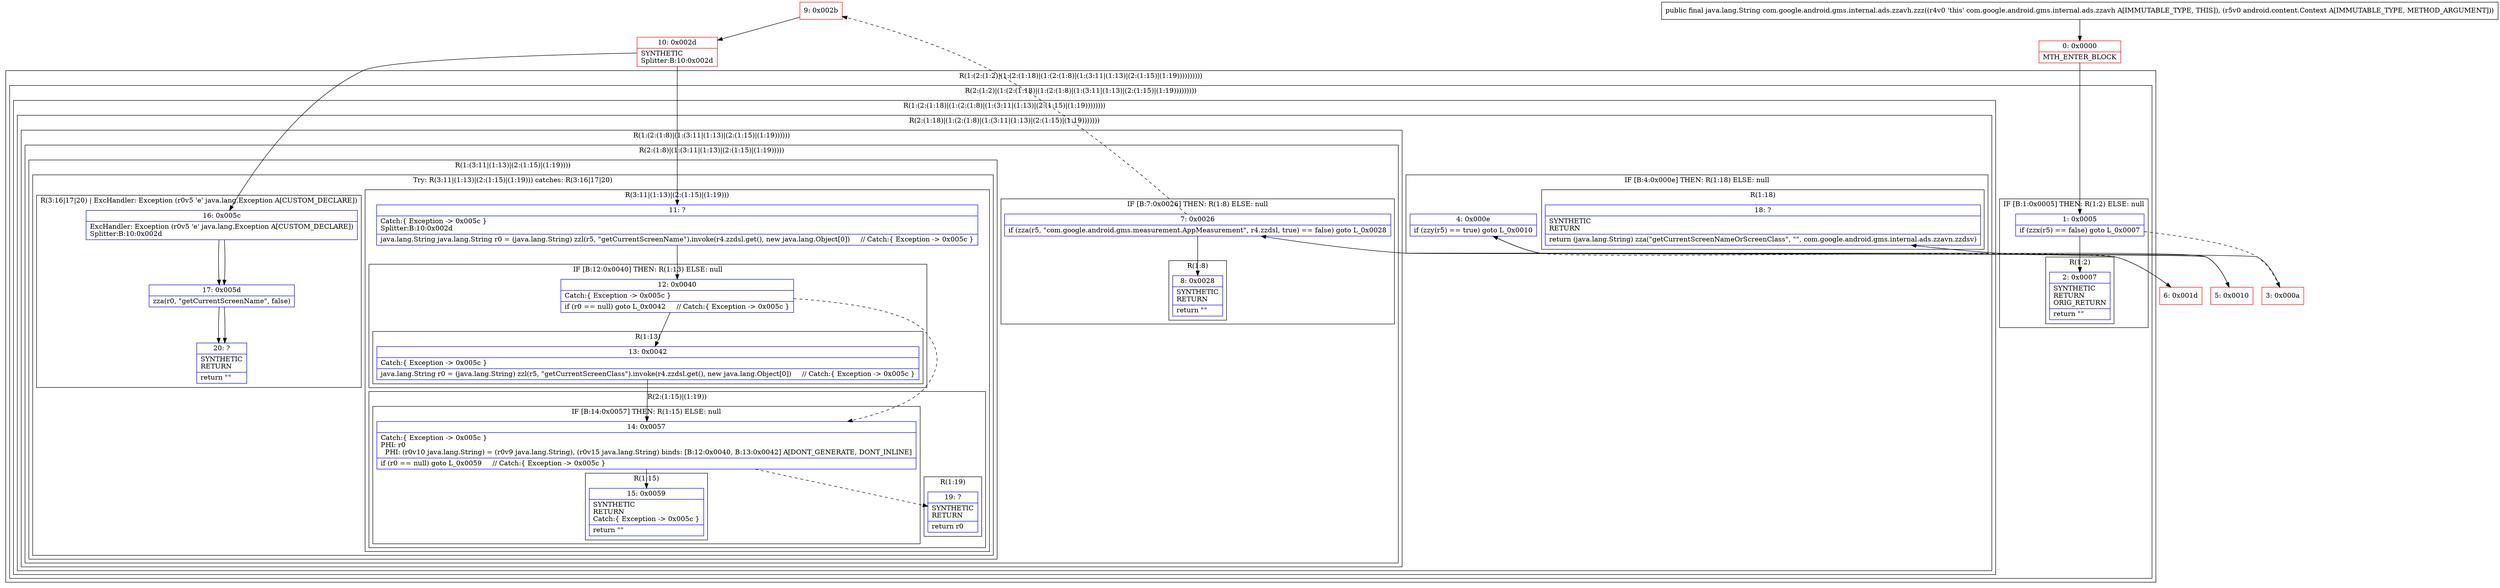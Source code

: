 digraph "CFG forcom.google.android.gms.internal.ads.zzavh.zzz(Landroid\/content\/Context;)Ljava\/lang\/String;" {
subgraph cluster_Region_918147509 {
label = "R(1:(2:(1:2)|(1:(2:(1:18)|(1:(2:(1:8)|(1:(3:11|(1:13)|(2:(1:15)|(1:19))))))))))";
node [shape=record,color=blue];
subgraph cluster_Region_2134235568 {
label = "R(2:(1:2)|(1:(2:(1:18)|(1:(2:(1:8)|(1:(3:11|(1:13)|(2:(1:15)|(1:19)))))))))";
node [shape=record,color=blue];
subgraph cluster_IfRegion_1214682436 {
label = "IF [B:1:0x0005] THEN: R(1:2) ELSE: null";
node [shape=record,color=blue];
Node_1 [shape=record,label="{1\:\ 0x0005|if (zzx(r5) == false) goto L_0x0007\l}"];
subgraph cluster_Region_2061727097 {
label = "R(1:2)";
node [shape=record,color=blue];
Node_2 [shape=record,label="{2\:\ 0x0007|SYNTHETIC\lRETURN\lORIG_RETURN\l|return \"\"\l}"];
}
}
subgraph cluster_Region_36648937 {
label = "R(1:(2:(1:18)|(1:(2:(1:8)|(1:(3:11|(1:13)|(2:(1:15)|(1:19))))))))";
node [shape=record,color=blue];
subgraph cluster_Region_1401325125 {
label = "R(2:(1:18)|(1:(2:(1:8)|(1:(3:11|(1:13)|(2:(1:15)|(1:19)))))))";
node [shape=record,color=blue];
subgraph cluster_IfRegion_792126916 {
label = "IF [B:4:0x000e] THEN: R(1:18) ELSE: null";
node [shape=record,color=blue];
Node_4 [shape=record,label="{4\:\ 0x000e|if (zzy(r5) == true) goto L_0x0010\l}"];
subgraph cluster_Region_1310655974 {
label = "R(1:18)";
node [shape=record,color=blue];
Node_18 [shape=record,label="{18\:\ ?|SYNTHETIC\lRETURN\l|return (java.lang.String) zza(\"getCurrentScreenNameOrScreenClass\", \"\", com.google.android.gms.internal.ads.zzavn.zzdsv)\l}"];
}
}
subgraph cluster_Region_896857011 {
label = "R(1:(2:(1:8)|(1:(3:11|(1:13)|(2:(1:15)|(1:19))))))";
node [shape=record,color=blue];
subgraph cluster_Region_1378349046 {
label = "R(2:(1:8)|(1:(3:11|(1:13)|(2:(1:15)|(1:19)))))";
node [shape=record,color=blue];
subgraph cluster_IfRegion_1244080307 {
label = "IF [B:7:0x0026] THEN: R(1:8) ELSE: null";
node [shape=record,color=blue];
Node_7 [shape=record,label="{7\:\ 0x0026|if (zza(r5, \"com.google.android.gms.measurement.AppMeasurement\", r4.zzdsl, true) == false) goto L_0x0028\l}"];
subgraph cluster_Region_2082550820 {
label = "R(1:8)";
node [shape=record,color=blue];
Node_8 [shape=record,label="{8\:\ 0x0028|SYNTHETIC\lRETURN\l|return \"\"\l}"];
}
}
subgraph cluster_Region_1851435384 {
label = "R(1:(3:11|(1:13)|(2:(1:15)|(1:19))))";
node [shape=record,color=blue];
subgraph cluster_TryCatchRegion_66036506 {
label = "Try: R(3:11|(1:13)|(2:(1:15)|(1:19))) catches: R(3:16|17|20)";
node [shape=record,color=blue];
subgraph cluster_Region_404540677 {
label = "R(3:11|(1:13)|(2:(1:15)|(1:19)))";
node [shape=record,color=blue];
Node_11 [shape=record,label="{11\:\ ?|Catch:\{ Exception \-\> 0x005c \}\lSplitter:B:10:0x002d\l|java.lang.String java.lang.String r0 = (java.lang.String) zzl(r5, \"getCurrentScreenName\").invoke(r4.zzdsl.get(), new java.lang.Object[0])     \/\/ Catch:\{ Exception \-\> 0x005c \}\l}"];
subgraph cluster_IfRegion_155307152 {
label = "IF [B:12:0x0040] THEN: R(1:13) ELSE: null";
node [shape=record,color=blue];
Node_12 [shape=record,label="{12\:\ 0x0040|Catch:\{ Exception \-\> 0x005c \}\l|if (r0 == null) goto L_0x0042     \/\/ Catch:\{ Exception \-\> 0x005c \}\l}"];
subgraph cluster_Region_95289746 {
label = "R(1:13)";
node [shape=record,color=blue];
Node_13 [shape=record,label="{13\:\ 0x0042|Catch:\{ Exception \-\> 0x005c \}\l|java.lang.String r0 = (java.lang.String) zzl(r5, \"getCurrentScreenClass\").invoke(r4.zzdsl.get(), new java.lang.Object[0])     \/\/ Catch:\{ Exception \-\> 0x005c \}\l}"];
}
}
subgraph cluster_Region_1887330660 {
label = "R(2:(1:15)|(1:19))";
node [shape=record,color=blue];
subgraph cluster_IfRegion_1606316716 {
label = "IF [B:14:0x0057] THEN: R(1:15) ELSE: null";
node [shape=record,color=blue];
Node_14 [shape=record,label="{14\:\ 0x0057|Catch:\{ Exception \-\> 0x005c \}\lPHI: r0 \l  PHI: (r0v10 java.lang.String) = (r0v9 java.lang.String), (r0v15 java.lang.String) binds: [B:12:0x0040, B:13:0x0042] A[DONT_GENERATE, DONT_INLINE]\l|if (r0 == null) goto L_0x0059     \/\/ Catch:\{ Exception \-\> 0x005c \}\l}"];
subgraph cluster_Region_84671323 {
label = "R(1:15)";
node [shape=record,color=blue];
Node_15 [shape=record,label="{15\:\ 0x0059|SYNTHETIC\lRETURN\lCatch:\{ Exception \-\> 0x005c \}\l|return \"\"\l}"];
}
}
subgraph cluster_Region_565504187 {
label = "R(1:19)";
node [shape=record,color=blue];
Node_19 [shape=record,label="{19\:\ ?|SYNTHETIC\lRETURN\l|return r0\l}"];
}
}
}
subgraph cluster_Region_1050776555 {
label = "R(3:16|17|20) | ExcHandler: Exception (r0v5 'e' java.lang.Exception A[CUSTOM_DECLARE])\l";
node [shape=record,color=blue];
Node_16 [shape=record,label="{16\:\ 0x005c|ExcHandler: Exception (r0v5 'e' java.lang.Exception A[CUSTOM_DECLARE])\lSplitter:B:10:0x002d\l}"];
Node_17 [shape=record,label="{17\:\ 0x005d|zza(r0, \"getCurrentScreenName\", false)\l}"];
Node_20 [shape=record,label="{20\:\ ?|SYNTHETIC\lRETURN\l|return \"\"\l}"];
}
}
}
}
}
}
}
}
}
subgraph cluster_Region_1050776555 {
label = "R(3:16|17|20) | ExcHandler: Exception (r0v5 'e' java.lang.Exception A[CUSTOM_DECLARE])\l";
node [shape=record,color=blue];
Node_16 [shape=record,label="{16\:\ 0x005c|ExcHandler: Exception (r0v5 'e' java.lang.Exception A[CUSTOM_DECLARE])\lSplitter:B:10:0x002d\l}"];
Node_17 [shape=record,label="{17\:\ 0x005d|zza(r0, \"getCurrentScreenName\", false)\l}"];
Node_20 [shape=record,label="{20\:\ ?|SYNTHETIC\lRETURN\l|return \"\"\l}"];
}
Node_0 [shape=record,color=red,label="{0\:\ 0x0000|MTH_ENTER_BLOCK\l}"];
Node_3 [shape=record,color=red,label="{3\:\ 0x000a}"];
Node_5 [shape=record,color=red,label="{5\:\ 0x0010}"];
Node_6 [shape=record,color=red,label="{6\:\ 0x001d}"];
Node_9 [shape=record,color=red,label="{9\:\ 0x002b}"];
Node_10 [shape=record,color=red,label="{10\:\ 0x002d|SYNTHETIC\lSplitter:B:10:0x002d\l}"];
MethodNode[shape=record,label="{public final java.lang.String com.google.android.gms.internal.ads.zzavh.zzz((r4v0 'this' com.google.android.gms.internal.ads.zzavh A[IMMUTABLE_TYPE, THIS]), (r5v0 android.content.Context A[IMMUTABLE_TYPE, METHOD_ARGUMENT])) }"];
MethodNode -> Node_0;
Node_1 -> Node_2;
Node_1 -> Node_3[style=dashed];
Node_4 -> Node_5;
Node_4 -> Node_6[style=dashed];
Node_7 -> Node_8;
Node_7 -> Node_9[style=dashed];
Node_11 -> Node_12;
Node_12 -> Node_13;
Node_12 -> Node_14[style=dashed];
Node_13 -> Node_14;
Node_14 -> Node_15;
Node_14 -> Node_19[style=dashed];
Node_16 -> Node_17;
Node_17 -> Node_20;
Node_16 -> Node_17;
Node_17 -> Node_20;
Node_0 -> Node_1;
Node_3 -> Node_4;
Node_5 -> Node_18;
Node_6 -> Node_7;
Node_9 -> Node_10;
Node_10 -> Node_11;
Node_10 -> Node_16;
}

